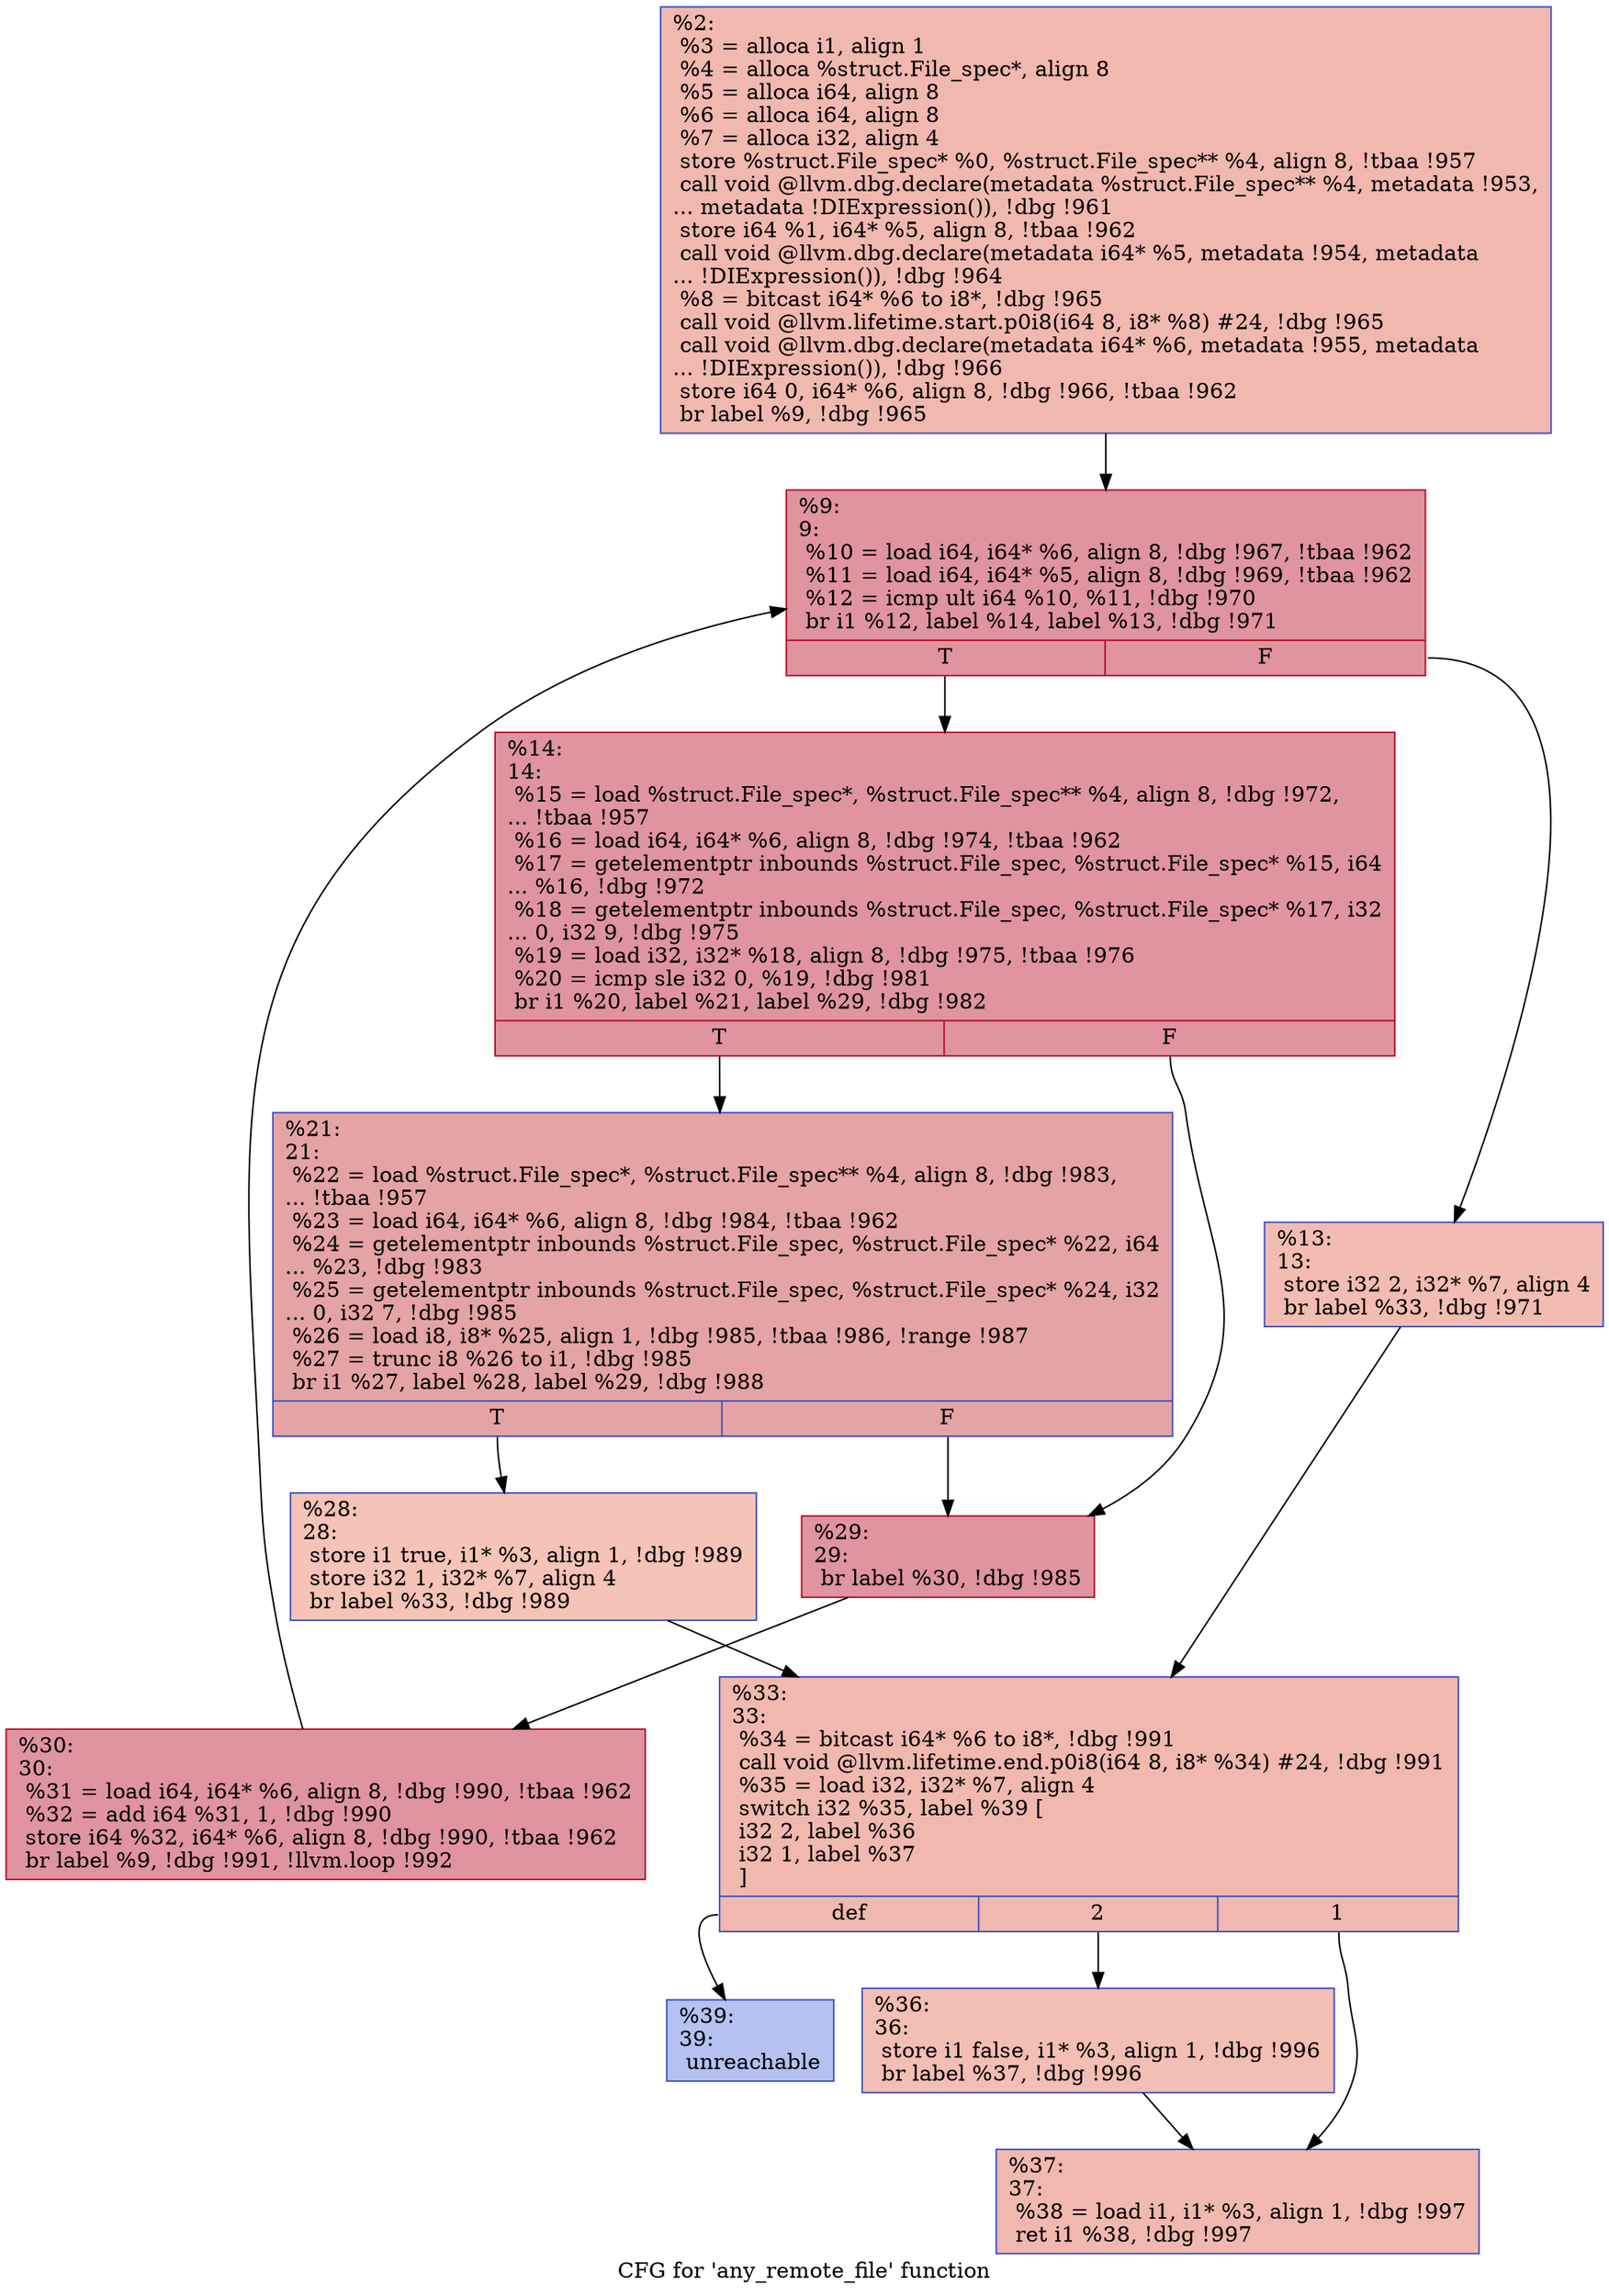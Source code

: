 digraph "CFG for 'any_remote_file' function" {
	label="CFG for 'any_remote_file' function";

	Node0xff7d30 [shape=record,color="#3d50c3ff", style=filled, fillcolor="#dc5d4a70",label="{%2:\l  %3 = alloca i1, align 1\l  %4 = alloca %struct.File_spec*, align 8\l  %5 = alloca i64, align 8\l  %6 = alloca i64, align 8\l  %7 = alloca i32, align 4\l  store %struct.File_spec* %0, %struct.File_spec** %4, align 8, !tbaa !957\l  call void @llvm.dbg.declare(metadata %struct.File_spec** %4, metadata !953,\l... metadata !DIExpression()), !dbg !961\l  store i64 %1, i64* %5, align 8, !tbaa !962\l  call void @llvm.dbg.declare(metadata i64* %5, metadata !954, metadata\l... !DIExpression()), !dbg !964\l  %8 = bitcast i64* %6 to i8*, !dbg !965\l  call void @llvm.lifetime.start.p0i8(i64 8, i8* %8) #24, !dbg !965\l  call void @llvm.dbg.declare(metadata i64* %6, metadata !955, metadata\l... !DIExpression()), !dbg !966\l  store i64 0, i64* %6, align 8, !dbg !966, !tbaa !962\l  br label %9, !dbg !965\l}"];
	Node0xff7d30 -> Node0xff7dc0;
	Node0xff7dc0 [shape=record,color="#b70d28ff", style=filled, fillcolor="#b70d2870",label="{%9:\l9:                                                \l  %10 = load i64, i64* %6, align 8, !dbg !967, !tbaa !962\l  %11 = load i64, i64* %5, align 8, !dbg !969, !tbaa !962\l  %12 = icmp ult i64 %10, %11, !dbg !970\l  br i1 %12, label %14, label %13, !dbg !971\l|{<s0>T|<s1>F}}"];
	Node0xff7dc0:s0 -> Node0xff7e60;
	Node0xff7dc0:s1 -> Node0xff7e10;
	Node0xff7e10 [shape=record,color="#3d50c3ff", style=filled, fillcolor="#e1675170",label="{%13:\l13:                                               \l  store i32 2, i32* %7, align 4\l  br label %33, !dbg !971\l}"];
	Node0xff7e10 -> Node0xff7ff0;
	Node0xff7e60 [shape=record,color="#b70d28ff", style=filled, fillcolor="#b70d2870",label="{%14:\l14:                                               \l  %15 = load %struct.File_spec*, %struct.File_spec** %4, align 8, !dbg !972,\l... !tbaa !957\l  %16 = load i64, i64* %6, align 8, !dbg !974, !tbaa !962\l  %17 = getelementptr inbounds %struct.File_spec, %struct.File_spec* %15, i64\l... %16, !dbg !972\l  %18 = getelementptr inbounds %struct.File_spec, %struct.File_spec* %17, i32\l... 0, i32 9, !dbg !975\l  %19 = load i32, i32* %18, align 8, !dbg !975, !tbaa !976\l  %20 = icmp sle i32 0, %19, !dbg !981\l  br i1 %20, label %21, label %29, !dbg !982\l|{<s0>T|<s1>F}}"];
	Node0xff7e60:s0 -> Node0xff7eb0;
	Node0xff7e60:s1 -> Node0xff7f50;
	Node0xff7eb0 [shape=record,color="#3d50c3ff", style=filled, fillcolor="#c32e3170",label="{%21:\l21:                                               \l  %22 = load %struct.File_spec*, %struct.File_spec** %4, align 8, !dbg !983,\l... !tbaa !957\l  %23 = load i64, i64* %6, align 8, !dbg !984, !tbaa !962\l  %24 = getelementptr inbounds %struct.File_spec, %struct.File_spec* %22, i64\l... %23, !dbg !983\l  %25 = getelementptr inbounds %struct.File_spec, %struct.File_spec* %24, i32\l... 0, i32 7, !dbg !985\l  %26 = load i8, i8* %25, align 1, !dbg !985, !tbaa !986, !range !987\l  %27 = trunc i8 %26 to i1, !dbg !985\l  br i1 %27, label %28, label %29, !dbg !988\l|{<s0>T|<s1>F}}"];
	Node0xff7eb0:s0 -> Node0xff7f00;
	Node0xff7eb0:s1 -> Node0xff7f50;
	Node0xff7f00 [shape=record,color="#3d50c3ff", style=filled, fillcolor="#e8765c70",label="{%28:\l28:                                               \l  store i1 true, i1* %3, align 1, !dbg !989\l  store i32 1, i32* %7, align 4\l  br label %33, !dbg !989\l}"];
	Node0xff7f00 -> Node0xff7ff0;
	Node0xff7f50 [shape=record,color="#b70d28ff", style=filled, fillcolor="#b70d2870",label="{%29:\l29:                                               \l  br label %30, !dbg !985\l}"];
	Node0xff7f50 -> Node0xff7fa0;
	Node0xff7fa0 [shape=record,color="#b70d28ff", style=filled, fillcolor="#b70d2870",label="{%30:\l30:                                               \l  %31 = load i64, i64* %6, align 8, !dbg !990, !tbaa !962\l  %32 = add i64 %31, 1, !dbg !990\l  store i64 %32, i64* %6, align 8, !dbg !990, !tbaa !962\l  br label %9, !dbg !991, !llvm.loop !992\l}"];
	Node0xff7fa0 -> Node0xff7dc0;
	Node0xff7ff0 [shape=record,color="#3d50c3ff", style=filled, fillcolor="#dc5d4a70",label="{%33:\l33:                                               \l  %34 = bitcast i64* %6 to i8*, !dbg !991\l  call void @llvm.lifetime.end.p0i8(i64 8, i8* %34) #24, !dbg !991\l  %35 = load i32, i32* %7, align 4\l  switch i32 %35, label %39 [\l    i32 2, label %36\l    i32 1, label %37\l  ]\l|{<s0>def|<s1>2|<s2>1}}"];
	Node0xff7ff0:s0 -> Node0xff80e0;
	Node0xff7ff0:s1 -> Node0xff8040;
	Node0xff7ff0:s2 -> Node0xff8090;
	Node0xff8040 [shape=record,color="#3d50c3ff", style=filled, fillcolor="#e36c5570",label="{%36:\l36:                                               \l  store i1 false, i1* %3, align 1, !dbg !996\l  br label %37, !dbg !996\l}"];
	Node0xff8040 -> Node0xff8090;
	Node0xff8090 [shape=record,color="#3d50c3ff", style=filled, fillcolor="#dc5d4a70",label="{%37:\l37:                                               \l  %38 = load i1, i1* %3, align 1, !dbg !997\l  ret i1 %38, !dbg !997\l}"];
	Node0xff80e0 [shape=record,color="#3d50c3ff", style=filled, fillcolor="#5572df70",label="{%39:\l39:                                               \l  unreachable\l}"];
}
